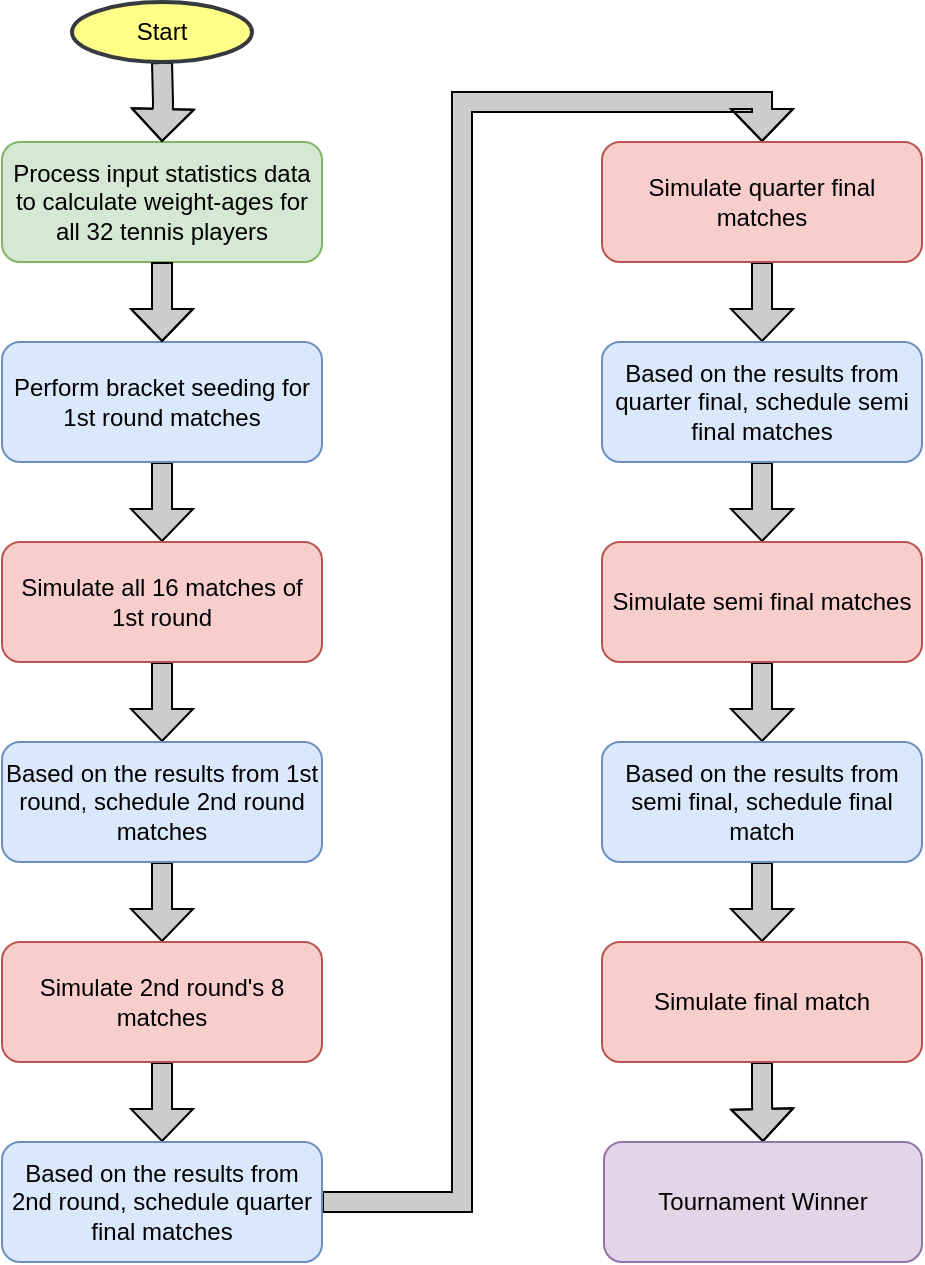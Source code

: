 <mxfile version="14.9.8" type="github">
  <diagram id="C5RBs43oDa-KdzZeNtuy" name="Page-1">
    <mxGraphModel dx="943" dy="544" grid="1" gridSize="10" guides="1" tooltips="1" connect="1" arrows="1" fold="1" page="1" pageScale="1" pageWidth="291" pageHeight="413" math="0" shadow="0">
      <root>
        <mxCell id="WIyWlLk6GJQsqaUBKTNV-0" />
        <mxCell id="WIyWlLk6GJQsqaUBKTNV-1" parent="WIyWlLk6GJQsqaUBKTNV-0" />
        <mxCell id="WIyWlLk6GJQsqaUBKTNV-3" value="Process input statistics data to calculate weight-ages for all 32 tennis players" style="rounded=1;whiteSpace=wrap;html=1;fontSize=12;glass=0;strokeWidth=1;shadow=0;fillColor=#d5e8d4;strokeColor=#82b366;" parent="WIyWlLk6GJQsqaUBKTNV-1" vertex="1">
          <mxGeometry x="200" y="140" width="160" height="60" as="geometry" />
        </mxCell>
        <mxCell id="Y6ukIuZ310_lgU7GoK3n-22" value="" style="edgeStyle=orthogonalEdgeStyle;rounded=0;orthogonalLoop=1;jettySize=auto;html=1;endArrow=block;endFill=0;endSize=5;shape=flexArrow;startSize=3;strokeWidth=1;fillColor=#CCCCCC;" parent="WIyWlLk6GJQsqaUBKTNV-1" source="Y6ukIuZ310_lgU7GoK3n-0" target="Y6ukIuZ310_lgU7GoK3n-2" edge="1">
          <mxGeometry relative="1" as="geometry" />
        </mxCell>
        <mxCell id="Y6ukIuZ310_lgU7GoK3n-0" value="Perform bracket seeding for 1st round matches" style="rounded=1;whiteSpace=wrap;html=1;fontSize=12;glass=0;strokeWidth=1;shadow=0;fillColor=#dae8fc;strokeColor=#6c8ebf;" parent="WIyWlLk6GJQsqaUBKTNV-1" vertex="1">
          <mxGeometry x="200" y="240" width="160" height="60" as="geometry" />
        </mxCell>
        <mxCell id="Y6ukIuZ310_lgU7GoK3n-23" value="" style="edgeStyle=orthogonalEdgeStyle;rounded=0;orthogonalLoop=1;jettySize=auto;html=1;endArrow=block;endFill=0;endSize=5;shape=flexArrow;startSize=3;fillColor=#CCCCCC;" parent="WIyWlLk6GJQsqaUBKTNV-1" source="Y6ukIuZ310_lgU7GoK3n-2" target="Y6ukIuZ310_lgU7GoK3n-3" edge="1">
          <mxGeometry relative="1" as="geometry" />
        </mxCell>
        <mxCell id="Y6ukIuZ310_lgU7GoK3n-2" value="Simulate all 16 matches of 1st round" style="rounded=1;whiteSpace=wrap;html=1;fillColor=#f8cecc;strokeColor=#b85450;" parent="WIyWlLk6GJQsqaUBKTNV-1" vertex="1">
          <mxGeometry x="200" y="340" width="160" height="60" as="geometry" />
        </mxCell>
        <mxCell id="Y6ukIuZ310_lgU7GoK3n-24" value="" style="edgeStyle=orthogonalEdgeStyle;rounded=0;orthogonalLoop=1;jettySize=auto;html=1;endArrow=block;endFill=0;endSize=5;shape=flexArrow;startSize=3;fillColor=#CCCCCC;" parent="WIyWlLk6GJQsqaUBKTNV-1" source="Y6ukIuZ310_lgU7GoK3n-3" target="Y6ukIuZ310_lgU7GoK3n-9" edge="1">
          <mxGeometry relative="1" as="geometry" />
        </mxCell>
        <mxCell id="Y6ukIuZ310_lgU7GoK3n-3" value="Based on the results from 1st round, schedule 2nd round matches" style="rounded=1;whiteSpace=wrap;html=1;fillColor=#dae8fc;strokeColor=#6c8ebf;" parent="WIyWlLk6GJQsqaUBKTNV-1" vertex="1">
          <mxGeometry x="200" y="440" width="160" height="60" as="geometry" />
        </mxCell>
        <mxCell id="Y6ukIuZ310_lgU7GoK3n-25" value="" style="edgeStyle=orthogonalEdgeStyle;rounded=0;orthogonalLoop=1;jettySize=auto;html=1;endArrow=block;endFill=0;endSize=5;shape=flexArrow;startSize=3;fillColor=#CCCCCC;" parent="WIyWlLk6GJQsqaUBKTNV-1" source="Y6ukIuZ310_lgU7GoK3n-9" target="Y6ukIuZ310_lgU7GoK3n-12" edge="1">
          <mxGeometry relative="1" as="geometry" />
        </mxCell>
        <mxCell id="Y6ukIuZ310_lgU7GoK3n-9" value="Simulate 2nd round&#39;s 8 matches" style="rounded=1;whiteSpace=wrap;html=1;fillColor=#f8cecc;strokeColor=#b85450;" parent="WIyWlLk6GJQsqaUBKTNV-1" vertex="1">
          <mxGeometry x="200" y="540" width="160" height="60" as="geometry" />
        </mxCell>
        <mxCell id="Y6ukIuZ310_lgU7GoK3n-26" style="edgeStyle=orthogonalEdgeStyle;rounded=0;orthogonalLoop=1;jettySize=auto;html=1;entryX=0.5;entryY=0;entryDx=0;entryDy=0;endArrow=block;endFill=0;endSize=5;startSize=3;shape=flexArrow;fillColor=#CCCCCC;" parent="WIyWlLk6GJQsqaUBKTNV-1" source="Y6ukIuZ310_lgU7GoK3n-12" target="Y6ukIuZ310_lgU7GoK3n-13" edge="1">
          <mxGeometry relative="1" as="geometry" />
        </mxCell>
        <mxCell id="Y6ukIuZ310_lgU7GoK3n-12" value="Based on the results from 2nd round, schedule quarter final matches" style="rounded=1;whiteSpace=wrap;html=1;fillColor=#dae8fc;strokeColor=#6c8ebf;" parent="WIyWlLk6GJQsqaUBKTNV-1" vertex="1">
          <mxGeometry x="200" y="640" width="160" height="60" as="geometry" />
        </mxCell>
        <mxCell id="Y6ukIuZ310_lgU7GoK3n-27" value="" style="edgeStyle=orthogonalEdgeStyle;rounded=0;orthogonalLoop=1;jettySize=auto;html=1;endArrow=block;endFill=0;endSize=5;shape=flexArrow;startSize=3;fillColor=#CCCCCC;" parent="WIyWlLk6GJQsqaUBKTNV-1" source="Y6ukIuZ310_lgU7GoK3n-13" target="Y6ukIuZ310_lgU7GoK3n-17" edge="1">
          <mxGeometry relative="1" as="geometry" />
        </mxCell>
        <mxCell id="Y6ukIuZ310_lgU7GoK3n-13" value="Simulate quarter final matches" style="rounded=1;whiteSpace=wrap;html=1;fillColor=#f8cecc;strokeColor=#b85450;" parent="WIyWlLk6GJQsqaUBKTNV-1" vertex="1">
          <mxGeometry x="500" y="140" width="160" height="60" as="geometry" />
        </mxCell>
        <mxCell id="Y6ukIuZ310_lgU7GoK3n-28" value="" style="edgeStyle=orthogonalEdgeStyle;rounded=0;orthogonalLoop=1;jettySize=auto;html=1;endArrow=block;endFill=0;endSize=5;shape=flexArrow;fillColor=#CCCCCC;startSize=3;" parent="WIyWlLk6GJQsqaUBKTNV-1" source="Y6ukIuZ310_lgU7GoK3n-17" target="Y6ukIuZ310_lgU7GoK3n-18" edge="1">
          <mxGeometry relative="1" as="geometry" />
        </mxCell>
        <mxCell id="Y6ukIuZ310_lgU7GoK3n-17" value="Based on the results from quarter final, schedule semi final matches" style="rounded=1;whiteSpace=wrap;html=1;fillColor=#dae8fc;strokeColor=#6c8ebf;" parent="WIyWlLk6GJQsqaUBKTNV-1" vertex="1">
          <mxGeometry x="500" y="240" width="160" height="60" as="geometry" />
        </mxCell>
        <mxCell id="Y6ukIuZ310_lgU7GoK3n-29" value="" style="edgeStyle=orthogonalEdgeStyle;rounded=0;orthogonalLoop=1;jettySize=auto;html=1;endArrow=block;endFill=0;endSize=5;shape=flexArrow;fillColor=#CCCCCC;startSize=3;" parent="WIyWlLk6GJQsqaUBKTNV-1" source="Y6ukIuZ310_lgU7GoK3n-18" target="Y6ukIuZ310_lgU7GoK3n-19" edge="1">
          <mxGeometry relative="1" as="geometry" />
        </mxCell>
        <mxCell id="Y6ukIuZ310_lgU7GoK3n-18" value="Simulate semi final matches" style="rounded=1;whiteSpace=wrap;html=1;fillColor=#f8cecc;strokeColor=#b85450;" parent="WIyWlLk6GJQsqaUBKTNV-1" vertex="1">
          <mxGeometry x="500" y="340" width="160" height="60" as="geometry" />
        </mxCell>
        <mxCell id="Y6ukIuZ310_lgU7GoK3n-30" value="" style="edgeStyle=orthogonalEdgeStyle;rounded=0;orthogonalLoop=1;jettySize=auto;html=1;endArrow=block;endFill=0;endSize=5;shape=flexArrow;fillColor=#CCCCCC;startSize=3;" parent="WIyWlLk6GJQsqaUBKTNV-1" source="Y6ukIuZ310_lgU7GoK3n-19" target="Y6ukIuZ310_lgU7GoK3n-20" edge="1">
          <mxGeometry relative="1" as="geometry" />
        </mxCell>
        <mxCell id="Y6ukIuZ310_lgU7GoK3n-19" value="Based on the results from semi final, schedule final match" style="rounded=1;whiteSpace=wrap;html=1;fillColor=#dae8fc;strokeColor=#6c8ebf;" parent="WIyWlLk6GJQsqaUBKTNV-1" vertex="1">
          <mxGeometry x="500" y="440" width="160" height="60" as="geometry" />
        </mxCell>
        <mxCell id="Y6ukIuZ310_lgU7GoK3n-31" value="" style="edgeStyle=orthogonalEdgeStyle;rounded=0;orthogonalLoop=1;jettySize=auto;html=1;endArrow=block;endFill=0;endSize=5;shape=flexArrow;startSize=3;fillColor=#CCCCCC;" parent="WIyWlLk6GJQsqaUBKTNV-1" source="Y6ukIuZ310_lgU7GoK3n-20" target="Y6ukIuZ310_lgU7GoK3n-21" edge="1">
          <mxGeometry relative="1" as="geometry" />
        </mxCell>
        <mxCell id="Y6ukIuZ310_lgU7GoK3n-20" value="Simulate final match" style="rounded=1;whiteSpace=wrap;html=1;fillColor=#f8cecc;strokeColor=#b85450;" parent="WIyWlLk6GJQsqaUBKTNV-1" vertex="1">
          <mxGeometry x="500" y="540" width="160" height="60" as="geometry" />
        </mxCell>
        <mxCell id="Y6ukIuZ310_lgU7GoK3n-21" value="Tournament Winner" style="rounded=1;whiteSpace=wrap;html=1;fillColor=#e1d5e7;strokeColor=#9673a6;" parent="WIyWlLk6GJQsqaUBKTNV-1" vertex="1">
          <mxGeometry x="501" y="640" width="159" height="60" as="geometry" />
        </mxCell>
        <mxCell id="SlJE1VoiQPH5HTLEMMdZ-6" value="" style="edgeStyle=orthogonalEdgeStyle;rounded=0;orthogonalLoop=1;jettySize=auto;html=1;endArrow=block;endFill=0;endSize=5;shape=flexArrow;startSize=3;exitX=0.5;exitY=1;exitDx=0;exitDy=0;fillColor=#CCCCCC;" parent="WIyWlLk6GJQsqaUBKTNV-1" source="WIyWlLk6GJQsqaUBKTNV-3" edge="1">
          <mxGeometry relative="1" as="geometry">
            <mxPoint x="590.0" y="210" as="sourcePoint" />
            <mxPoint x="280" y="240" as="targetPoint" />
          </mxGeometry>
        </mxCell>
        <mxCell id="SlJE1VoiQPH5HTLEMMdZ-8" value="" style="edgeStyle=orthogonalEdgeStyle;html=1;verticalAlign=bottom;endArrow=open;endSize=5;fillColor=#CCCCCC;shape=flexArrow;startSize=3;entryX=0.5;entryY=0;entryDx=0;entryDy=0;" parent="WIyWlLk6GJQsqaUBKTNV-1" target="WIyWlLk6GJQsqaUBKTNV-3" edge="1">
          <mxGeometry relative="1" as="geometry">
            <mxPoint x="280" y="130" as="targetPoint" />
            <mxPoint x="280" y="100" as="sourcePoint" />
          </mxGeometry>
        </mxCell>
        <mxCell id="e1M1ULNK8o4RWQ36oeiu-0" value="Start" style="strokeWidth=2;html=1;shape=mxgraph.flowchart.start_1;whiteSpace=wrap;fillColor=#ffff88;strokeColor=#36393d;" vertex="1" parent="WIyWlLk6GJQsqaUBKTNV-1">
          <mxGeometry x="235" y="70" width="90" height="30" as="geometry" />
        </mxCell>
      </root>
    </mxGraphModel>
  </diagram>
</mxfile>
